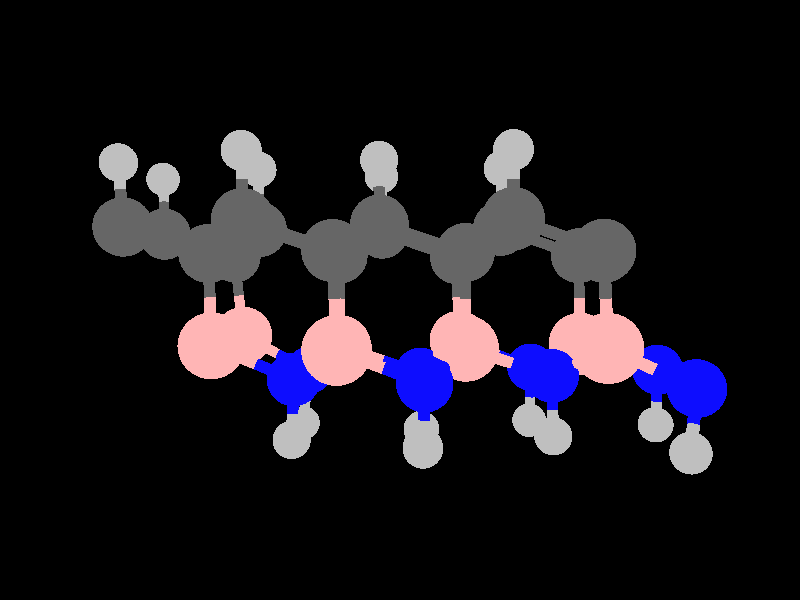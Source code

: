 global_settings {
	ambient_light rgb <0.200000002980232, 0.200000002980232, 0.200000002980232>
	max_trace_level 15
}

background { color rgb <0,0,0> }

camera {
	perspective
	location <-1.70661205047339, -11.7427382514106, 23.1564418439232>
	angle 40
	up <0, 1, 0>
	right <1, 0, 0> * 1.33333333333333
	direction <0, 0, -1> }

light_source {
	<124.829607806658, 109.225903343127, 156.03700743319>
	color rgb <1, 1, 1>
	fade_distance 312.07401486638
	fade_power 0
	parallel
	point_at <-124.829607806658, -109.225903343127, -156.03700743319>
}

light_source {
	<-124.829607806658, 109.225903343127, -78.018503716595>
	color rgb <0.300000011920929, 0.300000011920929, 0.300000011920929>
	fade_distance 312.07401486638
	fade_power 0
	parallel
	point_at <124.829607806658, -109.225903343127, 78.018503716595>
}

#default {
	finish {ambient .8 diffuse 1 specular 1 roughness .005 metallic 0.5}
}

union {
cylinder {
	<0.119996, -9.322886, 5.458678>, 	<0.122137777779737, -9.78648601102879, 5.42546641164357>, 0.1
	pigment { rgbt <0.75, 0.75, 0.75, 0> }
}
cylinder {
	<0.122137777779737, -9.78648601102879, 5.42546641164357>, 	<0.125109, -10.429624, 5.379393>, 0.1
	pigment { rgbt <0.400000005960464, 0.400000005960464, 0.400000005960464, 0> }
}
cylinder {
	<0.125109, -10.429624, 5.379393>, 	<0.835275, -10.6934745, 5.4941215>, 0.1
	pigment { rgbt <0.400000005960464, 0.400000005960464, 0.400000005960464, 0> }
}
cylinder {
	<0.835275, -10.6934745, 5.4941215>, 	<1.545441, -10.957325, 5.60885>, 0.1
	pigment { rgbt <0.400000005960464, 0.400000005960464, 0.400000005960464, 0> }
}
cylinder {
	<1.545441, -10.957325, 5.60885>, 	<1.60564997537264, -11.7107026112767, 5.46492339841486>, 0.1
	pigment { rgbt <0.400000005960464, 0.400000005960464, 0.400000005960464, 0> }
}
cylinder {
	<1.60564997537264, -11.7107026112767, 5.46492339841486>, 	<1.671024, -12.528709, 5.30865>, 0.1
	pigment { rgbt <1, 0.709999978542328, 0.709999978542328, 0> }
}
cylinder {
	<1.671024, -12.528709, 5.30865>, 	<2.39227128596071, -12.8620972836407, 5.5021147073902>, 0.1
	pigment { rgbt <1, 0.709999978542328, 0.709999978542328, 0> }
}
cylinder {
	<2.39227128596071, -12.8620972836407, 5.5021147073902>, 	<3.015622, -13.150234, 5.66932>, 0.1
	pigment { rgbt <0.0500000007450581, 0.0500000007450581, 1, 0> }
}
cylinder {
	<3.015622, -13.150234, 5.66932>, 	<2.92009537565058, -13.709610432524, 5.82816380930456>, 0.1
	pigment { rgbt <0.0500000007450581, 0.0500000007450581, 1, 0> }
}
cylinder {
	<2.92009537565058, -13.709610432524, 5.82816380930456>, 	<2.846453, -14.140839, 5.950618>, 0.1
	pigment { rgbt <0.75, 0.75, 0.75, 0> }
}
cylinder {
	<3.095973, -13.04406, 2.661181>, 	<3.09162245584779, -13.6299268807513, 2.5897414066343>, 0.1
	pigment { rgbt <0.0500000007450581, 0.0500000007450581, 1, 0> }
}
cylinder {
	<3.09162245584779, -13.6299268807513, 2.5897414066343>, 	<3.088267, -14.08179, 2.534642>, 0.1
	pigment { rgbt <0.75, 0.75, 0.75, 0> }
}
cylinder {
	<1.638715, -12.55622, 2.72622>, 	<2.41992619247511, -12.8177427146717, 2.69135369990256>, 0.1
	pigment { rgbt <1, 0.709999978542328, 0.709999978542328, 0> }
}
cylinder {
	<2.41992619247511, -12.8177427146717, 2.69135369990256>, 	<3.095973, -13.04406, 2.661181>, 0.1
	pigment { rgbt <0.0500000007450581, 0.0500000007450581, 1, 0> }
}
cylinder {
	<1.619803, -10.918143, 2.68566>, 	<1.62887814902551, -11.7041938084951, 2.70512320032121>, 0.1
	pigment { rgbt <0.400000005960464, 0.400000005960464, 0.400000005960464, 0> }
}
cylinder {
	<1.62887814902551, -11.7041938084951, 2.70512320032121>, 	<1.638715, -12.55622, 2.72622>, 0.1
	pigment { rgbt <1, 0.709999978542328, 0.709999978542328, 0> }
}
cylinder {
	<0.157577, -10.413383, 2.774258>, 	<0.88869, -10.665763, 2.729959>, 0.1
	pigment { rgbt <0.400000005960464, 0.400000005960464, 0.400000005960464, 0> }
}
cylinder {
	<0.88869, -10.665763, 2.729959>, 	<1.619803, -10.918143, 2.68566>, 0.1
	pigment { rgbt <0.400000005960464, 0.400000005960464, 0.400000005960464, 0> }
}
cylinder {
	<0.175791, -9.302441, 2.765392>, 	<0.168159313337405, -9.76792695829125, 2.7691068640579>, 0.1
	pigment { rgbt <0.75, 0.75, 0.75, 0> }
}
cylinder {
	<0.168159313337405, -9.76792695829125, 2.7691068640579>, 	<0.157577, -10.413383, 2.774258>, 0.1
	pigment { rgbt <0.400000005960464, 0.400000005960464, 0.400000005960464, 0> }
}
cylinder {
	<0.934035, -13.061394, 4.051116>, 	<0.944270543185962, -13.6516525014035, 4.06411380190357>, 0.1
	pigment { rgbt <0.0500000007450581, 0.0500000007450581, 1, 0> }
}
cylinder {
	<0.944270543185962, -13.6516525014035, 4.06411380190357>, 	<0.952166, -14.106964, 4.07414>, 0.1
	pigment { rgbt <0.75, 0.75, 0.75, 0> }
}
cylinder {
	<-0.567244, -12.58362, 4.076085>, 	<0.236275279997865, -12.8393357067285, 4.06272101309133>, 0.1
	pigment { rgbt <1, 0.709999978542328, 0.709999978542328, 0> }
}
cylinder {
	<0.236275279997865, -12.8393357067285, 4.06272101309133>, 	<0.934035, -13.061394, 4.051116>, 0.1
	pigment { rgbt <0.0500000007450581, 0.0500000007450581, 1, 0> }
}
cylinder {
	<-0.570668, -10.916865, 4.077774>, 	<-0.569023791429195, -11.7172425865749, 4.07696294033993>, 0.1
	pigment { rgbt <0.400000005960464, 0.400000005960464, 0.400000005960464, 0> }
}
cylinder {
	<-0.569023791429195, -11.7172425865749, 4.07696294033993>, 	<-0.567244, -12.58362, 4.076085>, 0.1
	pigment { rgbt <1, 0.709999978542328, 0.709999978542328, 0> }
}
cylinder {
	<-2.063426, -10.426097, 4.072155>, 	<-1.317047, -10.671481, 4.0749645>, 0.1
	pigment { rgbt <0.400000005960464, 0.400000005960464, 0.400000005960464, 0> }
}
cylinder {
	<-1.317047, -10.671481, 4.0749645>, 	<-0.570668, -10.916865, 4.077774>, 0.1
	pigment { rgbt <0.400000005960464, 0.400000005960464, 0.400000005960464, 0> }
}
cylinder {
	<-2.069414, -9.312454, 4.088157>, 	<-2.06690386833602, -9.77928609029215, 4.08144906297812>, 0.1
	pigment { rgbt <0.75, 0.75, 0.75, 0> }
}
cylinder {
	<-2.06690386833602, -9.77928609029215, 4.08144906297812>, 	<-2.063426, -10.426097, 4.072155>, 0.1
	pigment { rgbt <0.400000005960464, 0.400000005960464, 0.400000005960464, 0> }
}
cylinder {
	<0.875836, -13.067812, 1.468557>, 	<0.855949406084224, -13.6577474556621, 1.47129398246426>, 0.1
	pigment { rgbt <0.0500000007450581, 0.0500000007450581, 1, 0> }
}
cylinder {
	<0.855949406084224, -13.6577474556621, 1.47129398246426>, 	<0.840611, -14.112761, 1.473405>, 0.1
	pigment { rgbt <0.75, 0.75, 0.75, 0> }
}
cylinder {
	<-0.547314, -12.531674, 1.592437>, 	<0.216026276970077, -12.8192443400303, 1.52599102205597>, 0.1
	pigment { rgbt <1, 0.709999978542328, 0.709999978542328, 0> }
}
cylinder {
	<0.216026276970077, -12.8192443400303, 1.52599102205597>, 	<0.875836, -13.067812, 1.468557>, 0.1
	pigment { rgbt <0.0500000007450581, 0.0500000007450581, 1, 0> }
}
cylinder {
	<-0.602916, -10.916685, 1.518336>, 	<-0.576249282966501, -11.6912336614728, 1.5538748367127>, 0.1
	pigment { rgbt <0.400000005960464, 0.400000005960464, 0.400000005960464, 0> }
}
cylinder {
	<-0.576249282966501, -11.6912336614728, 1.5538748367127>, 	<-0.547314, -12.531674, 1.592437>, 0.1
	pigment { rgbt <1, 0.709999978542328, 0.709999978542328, 0> }
}
cylinder {
	<-2.056575, -10.41976, 1.532173>, 	<-1.3297455, -10.6682225, 1.5252545>, 0.1
	pigment { rgbt <0.400000005960464, 0.400000005960464, 0.400000005960464, 0> }
}
cylinder {
	<-1.3297455, -10.6682225, 1.5252545>, 	<-0.602916, -10.916685, 1.518336>, 0.1
	pigment { rgbt <0.400000005960464, 0.400000005960464, 0.400000005960464, 0> }
}
cylinder {
	<-2.071835, -9.309383, 1.481753>, 	<-2.06544048759396, -9.77467261349187, 1.50288087126558>, 0.1
	pigment { rgbt <0.75, 0.75, 0.75, 0> }
}
cylinder {
	<-2.06544048759396, -9.77467261349187, 1.50288087126558>, 	<-2.056575, -10.41976, 1.532173>, 0.1
	pigment { rgbt <0.400000005960464, 0.400000005960464, 0.400000005960464, 0> }
}
cylinder {
	<-1.305959, -13.098853, 5.352294>, 	<-1.32257203737684, -13.6886449032218, 5.34935870071972>, 0.1
	pigment { rgbt <0.0500000007450581, 0.0500000007450581, 1, 0> }
}
cylinder {
	<-1.32257203737684, -13.6886449032218, 5.34935870071972>, 	<-1.335384, -14.143492, 5.347095>, 0.1
	pigment { rgbt <0.75, 0.75, 0.75, 0> }
}
cylinder {
	<-2.73783, -12.5647, 5.251208>, 	<-1.97000827292173, -12.851132422323, 5.30541401932956>, 0.1
	pigment { rgbt <1, 0.709999978542328, 0.709999978542328, 0> }
}
cylinder {
	<-1.97000827292173, -12.851132422323, 5.30541401932956>, 	<-1.305959, -13.098853, 5.352294>, 0.1
	pigment { rgbt <0.0500000007450581, 0.0500000007450581, 1, 0> }
}
cylinder {
	<-2.797939, -10.941312, 5.336772>, 	<-2.76910386023011, -11.7200742465982, 5.29572573572558>, 0.1
	pigment { rgbt <0.400000005960464, 0.400000005960464, 0.400000005960464, 0> }
}
cylinder {
	<-2.76910386023011, -11.7200742465982, 5.29572573572558>, 	<-2.73783, -12.5647, 5.251208>, 0.1
	pigment { rgbt <1, 0.709999978542328, 0.709999978542328, 0> }
}
cylinder {
	<-4.256092, -10.438891, 5.335986>, 	<-3.5270155, -10.6901015, 5.336379>, 0.1
	pigment { rgbt <0.400000005960464, 0.400000005960464, 0.400000005960464, 0> }
}
cylinder {
	<-3.5270155, -10.6901015, 5.336379>, 	<-2.797939, -10.941312, 5.336772>, 0.1
	pigment { rgbt <0.400000005960464, 0.400000005960464, 0.400000005960464, 0> }
}
cylinder {
	<-4.270204, -9.328075, 5.395273>, 	<-4.26428965876533, -9.7936181457575, 5.370425809752>, 0.1
	pigment { rgbt <0.75, 0.75, 0.75, 0> }
}
cylinder {
	<-4.26428965876533, -9.7936181457575, 5.370425809752>, 	<-4.256092, -10.438891, 5.335986>, 0.1
	pigment { rgbt <0.400000005960464, 0.400000005960464, 0.400000005960464, 0> }
}
cylinder {
	<-1.327972, -13.091176, 2.789521>, 	<-1.31762954223092, -13.6811573258068, 2.77002558001421>, 0.1
	pigment { rgbt <0.0500000007450581, 0.0500000007450581, 1, 0> }
}
cylinder {
	<-1.31762954223092, -13.6811573258068, 2.77002558001421>, 	<-1.309652, -14.136233, 2.754988>, 0.1
	pigment { rgbt <0.75, 0.75, 0.75, 0> }
}
cylinder {
	<-2.81791, -12.601987, 2.769229>, 	<-2.02021485322747, -12.8638929928363, 2.78009309630354>, 0.1
	pigment { rgbt <1, 0.709999978542328, 0.709999978542328, 0> }
}
cylinder {
	<-2.02021485322747, -12.8638929928363, 2.78009309630354>, 	<-1.327972, -13.091176, 2.789521>, 0.1
	pigment { rgbt <0.0500000007450581, 0.0500000007450581, 1, 0> }
}
cylinder {
	<-2.817943, -10.924454, 2.781397>, 	<-2.81792714915048, -11.730221368093, 2.77555235948625>, 0.1
	pigment { rgbt <0.400000005960464, 0.400000005960464, 0.400000005960464, 0> }
}
cylinder {
	<-2.81792714915048, -11.730221368093, 2.77555235948625>, 	<-2.81791, -12.601987, 2.769229>, 0.1
	pigment { rgbt <1, 0.709999978542328, 0.709999978542328, 0> }
}
cylinder {
	<-4.315974, -10.437489, 2.775217>, 	<-3.5669585, -10.6809715, 2.778307>, 0.1
	pigment { rgbt <0.400000005960464, 0.400000005960464, 0.400000005960464, 0> }
}
cylinder {
	<-3.5669585, -10.6809715, 2.778307>, 	<-2.817943, -10.924454, 2.781397>, 0.1
	pigment { rgbt <0.400000005960464, 0.400000005960464, 0.400000005960464, 0> }
}
cylinder {
	<-4.327189, -9.324101, 2.784517>, 	<-4.32248797967646, -9.79080270450192, 2.78061869513964>, 0.1
	pigment { rgbt <0.75, 0.75, 0.75, 0> }
}
cylinder {
	<-4.32248797967646, -9.79080270450192, 2.78061869513964>, 	<-4.315974, -10.437489, 2.775217>, 0.1
	pigment { rgbt <0.400000005960464, 0.400000005960464, 0.400000005960464, 0> }
}
cylinder {
	<-3.551578, -13.123149, 4.068464>, 	<-3.5702887792122, -13.7124095306381, 4.08618783204835>, 0.1
	pigment { rgbt <0.0500000007450581, 0.0500000007450581, 1, 0> }
}
cylinder {
	<-3.5702887792122, -13.7124095306381, 4.08618783204835>, 	<-3.584717, -14.166799, 4.099855>, 0.1
	pigment { rgbt <0.75, 0.75, 0.75, 0> }
}
cylinder {
	<-4.960764, -12.533023, 4.182613>, 	<-4.20512085283859, -12.8494643128301, 4.12140325933743>, 0.1
	pigment { rgbt <1, 0.709999978542328, 0.709999978542328, 0> }
}
cylinder {
	<-4.20512085283859, -12.8494643128301, 4.12140325933743>, 	<-3.551578, -13.123149, 4.068464>, 0.1
	pigment { rgbt <0.0500000007450581, 0.0500000007450581, 1, 0> }
}
cylinder {
	<-5.031909, -10.937075, 4.096782>, 	<-4.99780401508117, -11.7021292198502, 4.13792705531757>, 0.1
	pigment { rgbt <0.400000005960464, 0.400000005960464, 0.400000005960464, 0> }
}
cylinder {
	<-4.99780401508117, -11.7021292198502, 4.13792705531757>, 	<-4.960764, -12.533023, 4.182613>, 0.1
	pigment { rgbt <1, 0.709999978542328, 0.709999978542328, 0> }
}
cylinder {
	<-6.482976, -10.484594, 4.205275>, 	<-5.7574425, -10.7108345, 4.1510285>, 0.1
	pigment { rgbt <0.400000005960464, 0.400000005960464, 0.400000005960464, 0> }
}
cylinder {
	<-5.7574425, -10.7108345, 4.1510285>, 	<-5.031909, -10.937075, 4.096782>, 0.1
	pigment { rgbt <0.400000005960464, 0.400000005960464, 0.400000005960464, 0> }
}
cylinder {
	<-6.557629, -9.375772, 4.218659>, 	<-6.52634775155035, -9.84039279847338, 4.21305080971629>, 0.1
	pigment { rgbt <0.75, 0.75, 0.75, 0> }
}
cylinder {
	<-6.52634775155035, -9.84039279847338, 4.21305080971629>, 	<-6.482976, -10.484594, 4.205275>, 0.1
	pigment { rgbt <0.400000005960464, 0.400000005960464, 0.400000005960464, 0> }
}
cylinder {
	<-3.503942, -13.131415, 1.465717>, 	<-3.56950152888578, -13.7172610754196, 1.47405289124636>, 0.1
	pigment { rgbt <0.0500000007450581, 0.0500000007450581, 1, 0> }
}
cylinder {
	<-3.56950152888578, -13.7172610754196, 1.47405289124636>, 	<-3.620049, -14.168958, 1.48048>, 0.1
	pigment { rgbt <0.75, 0.75, 0.75, 0> }
}
cylinder {
	<-4.843235, -12.455401, 1.164055>, 	<-4.12501460880727, -12.8179258840483, 1.3258267703654>, 0.1
	pigment { rgbt <1, 0.709999978542328, 0.709999978542328, 0> }
}
cylinder {
	<-4.12501460880727, -12.8179258840483, 1.3258267703654>, 	<-3.503942, -13.131415, 1.465717>, 0.1
	pigment { rgbt <0.0500000007450581, 0.0500000007450581, 1, 0> }
}
cylinder {
	<-4.976503, -10.886457, 1.424301>, 	<-4.91262461837137, -11.6384875218503, 1.29955917671666>, 0.1
	pigment { rgbt <0.400000005960464, 0.400000005960464, 0.400000005960464, 0> }
}
cylinder {
	<-4.91262461837137, -11.6384875218503, 1.29955917671666>, 	<-4.843235, -12.455401, 1.164055>, 0.1
	pigment { rgbt <1, 0.709999978542328, 0.709999978542328, 0> }
}
cylinder {
	<-6.408839, -10.427615, 1.200833>, 	<-5.692671, -10.657036, 1.312567>, 0.1
	pigment { rgbt <0.400000005960464, 0.400000005960464, 0.400000005960464, 0> }
}
cylinder {
	<-5.692671, -10.657036, 1.312567>, 	<-4.976503, -10.886457, 1.424301>, 0.1
	pigment { rgbt <0.400000005960464, 0.400000005960464, 0.400000005960464, 0> }
}
cylinder {
	<-6.457323, -9.32298, 1.116318>, 	<-6.43701595030839, -9.78564557701697, 1.15171628200409>, 0.1
	pigment { rgbt <0.75, 0.75, 0.75, 0> }
}
cylinder {
	<-6.43701595030839, -9.78564557701697, 1.15171628200409>, 	<-6.408839, -10.427615, 1.200833>, 0.1
	pigment { rgbt <0.400000005960464, 0.400000005960464, 0.400000005960464, 0> }
}
cylinder {
	<1.638715, -12.55622, 2.72622>, 	<1.23008892221981, -12.8302475094526, 2.05256939635346>, 0.1
	pigment { rgbt <1, 0.709999978542328, 0.709999978542328, 0> }
}
cylinder {
	<1.23008892221981, -12.8302475094526, 2.05256939635346>, 	<0.875836, -13.067812, 1.468557>, 0.1
	pigment { rgbt <0.0500000007450581, 0.0500000007450581, 1, 0> }
}
cylinder {
	<1.638715, -12.55622, 2.72622>, 	<1.2616749965219, -12.8265140437036, 3.43510742755311>, 0.1
	pigment { rgbt <1, 0.709999978542328, 0.709999978542328, 0> }
}
cylinder {
	<1.2616749965219, -12.8265140437036, 3.43510742755311>, 	<0.934035, -13.061394, 4.051116>, 0.1
	pigment { rgbt <0.0500000007450581, 0.0500000007450581, 1, 0> }
}
cylinder {
	<1.671024, -12.528709, 5.30865>, 	<1.27617232322459, -12.8141020865225, 4.63490940346181>, 0.1
	pigment { rgbt <1, 0.709999978542328, 0.709999978542328, 0> }
}
cylinder {
	<1.27617232322459, -12.8141020865225, 4.63490940346181>, 	<0.934035, -13.061394, 4.051116>, 0.1
	pigment { rgbt <0.0500000007450581, 0.0500000007450581, 1, 0> }
}
cylinder {
	<-0.567244, -12.58362, 4.076085>, 	<-0.962848892998817, -12.8595433206777, 4.75953467259244>, 0.1
	pigment { rgbt <1, 0.709999978542328, 0.709999978542328, 0> }
}
cylinder {
	<-0.962848892998817, -12.8595433206777, 4.75953467259244>, 	<-1.305959, -13.098853, 5.352294>, 0.1
	pigment { rgbt <0.0500000007450581, 0.0500000007450581, 1, 0> }
}
cylinder {
	<-0.567244, -12.58362, 4.076085>, 	<-0.974355678231143, -12.8552439903833, 3.38756659500929>, 0.1
	pigment { rgbt <1, 0.709999978542328, 0.709999978542328, 0> }
}
cylinder {
	<-0.974355678231143, -12.8552439903833, 3.38756659500929>, 	<-1.327972, -13.091176, 2.789521>, 0.1
	pigment { rgbt <0.0500000007450581, 0.0500000007450581, 1, 0> }
}
cylinder {
	<-0.547314, -12.531674, 1.592437>, 	<-0.965873211568093, -12.8316577521562, 2.23426803897069>, 0.1
	pigment { rgbt <1, 0.709999978542328, 0.709999978542328, 0> }
}
cylinder {
	<-0.965873211568093, -12.8316577521562, 2.23426803897069>, 	<-1.327972, -13.091176, 2.789521>, 0.1
	pigment { rgbt <0.0500000007450581, 0.0500000007450581, 1, 0> }
}
cylinder {
	<-2.81791, -12.601987, 2.769229>, 	<-3.18525069764602, -12.8854729756882, 2.07125425906961>, 0.1
	pigment { rgbt <1, 0.709999978542328, 0.709999978542328, 0> }
}
cylinder {
	<-3.18525069764602, -12.8854729756882, 2.07125425906961>, 	<-3.503942, -13.131415, 1.465717>, 0.1
	pigment { rgbt <0.0500000007450581, 0.0500000007450581, 1, 0> }
}
cylinder {
	<-2.81791, -12.601987, 2.769229>, 	<-3.21050756112898, -12.8808691785237, 3.46447057021078>, 0.1
	pigment { rgbt <1, 0.709999978542328, 0.709999978542328, 0> }
}
cylinder {
	<-3.21050756112898, -12.8808691785237, 3.46447057021078>, 	<-3.551578, -13.123149, 4.068464>, 0.1
	pigment { rgbt <0.0500000007450581, 0.0500000007450581, 1, 0> }
}
cylinder {
	<-2.73783, -12.5647, 5.251208>, 	<-3.17402238512659, -12.8640447618692, 4.61722312218258>, 0.1
	pigment { rgbt <1, 0.709999978542328, 0.709999978542328, 0> }
}
cylinder {
	<-3.17402238512659, -12.8640447618692, 4.61722312218258>, 	<-3.551578, -13.123149, 4.068464>, 0.1
	pigment { rgbt <0.0500000007450581, 0.0500000007450581, 1, 0> }
}
cylinder {
	<0.157577, -10.413383, 2.774258>, 	<-0.2226695, -10.665034, 2.146297>, 0.1
	pigment { rgbt <0.400000005960464, 0.400000005960464, 0.400000005960464, 0> }
}
cylinder {
	<-0.2226695, -10.665034, 2.146297>, 	<-0.602916, -10.916685, 1.518336>, 0.1
	pigment { rgbt <0.400000005960464, 0.400000005960464, 0.400000005960464, 0> }
}
cylinder {
	<-2.817943, -10.924454, 2.781397>, 	<-2.437259, -10.672107, 2.156785>, 0.1
	pigment { rgbt <0.400000005960464, 0.400000005960464, 0.400000005960464, 0> }
}
cylinder {
	<-2.437259, -10.672107, 2.156785>, 	<-2.056575, -10.41976, 1.532173>, 0.1
	pigment { rgbt <0.400000005960464, 0.400000005960464, 0.400000005960464, 0> }
}
cylinder {
	<-2.817943, -10.924454, 2.781397>, 	<-2.4406845, -10.6752755, 3.426776>, 0.1
	pigment { rgbt <0.400000005960464, 0.400000005960464, 0.400000005960464, 0> }
}
cylinder {
	<-2.4406845, -10.6752755, 3.426776>, 	<-2.063426, -10.426097, 4.072155>, 0.1
	pigment { rgbt <0.400000005960464, 0.400000005960464, 0.400000005960464, 0> }
}
cylinder {
	<-0.570668, -10.916865, 4.077774>, 	<-0.2065455, -10.665124, 3.426016>, 0.1
	pigment { rgbt <0.400000005960464, 0.400000005960464, 0.400000005960464, 0> }
}
cylinder {
	<-0.2065455, -10.665124, 3.426016>, 	<0.157577, -10.413383, 2.774258>, 0.1
	pigment { rgbt <0.400000005960464, 0.400000005960464, 0.400000005960464, 0> }
}
cylinder {
	<-0.570668, -10.916865, 4.077774>, 	<-0.2227795, -10.6732445, 4.7285835>, 0.1
	pigment { rgbt <0.400000005960464, 0.400000005960464, 0.400000005960464, 0> }
}
cylinder {
	<-0.2227795, -10.6732445, 4.7285835>, 	<0.125109, -10.429624, 5.379393>, 0.1
	pigment { rgbt <0.400000005960464, 0.400000005960464, 0.400000005960464, 0> }
}
cylinder {
	<-2.797939, -10.941312, 5.336772>, 	<-2.4306825, -10.6837045, 4.7044635>, 0.1
	pigment { rgbt <0.400000005960464, 0.400000005960464, 0.400000005960464, 0> }
}
cylinder {
	<-2.4306825, -10.6837045, 4.7044635>, 	<-2.063426, -10.426097, 4.072155>, 0.1
	pigment { rgbt <0.400000005960464, 0.400000005960464, 0.400000005960464, 0> }
}
cylinder {
	<-5.031909, -10.937075, 4.096782>, 	<-4.6739415, -10.687282, 3.4359995>, 0.1
	pigment { rgbt <0.400000005960464, 0.400000005960464, 0.400000005960464, 0> }
}
cylinder {
	<-4.6739415, -10.687282, 3.4359995>, 	<-4.315974, -10.437489, 2.775217>, 0.1
	pigment { rgbt <0.400000005960464, 0.400000005960464, 0.400000005960464, 0> }
}
cylinder {
	<-4.976503, -10.886457, 1.424301>, 	<-4.6462385, -10.661973, 2.099759>, 0.1
	pigment { rgbt <0.400000005960464, 0.400000005960464, 0.400000005960464, 0> }
}
cylinder {
	<-4.6462385, -10.661973, 2.099759>, 	<-4.315974, -10.437489, 2.775217>, 0.1
	pigment { rgbt <0.400000005960464, 0.400000005960464, 0.400000005960464, 0> }
}
cylinder {
	<-5.031909, -10.937075, 4.096782>, 	<-4.6440005, -10.687983, 4.716384>, 0.1
	pigment { rgbt <0.400000005960464, 0.400000005960464, 0.400000005960464, 0> }
}
cylinder {
	<-4.6440005, -10.687983, 4.716384>, 	<-4.256092, -10.438891, 5.335986>, 0.1
	pigment { rgbt <0.400000005960464, 0.400000005960464, 0.400000005960464, 0> }
}
sphere {
	<2.846453, -14.140839, 5.950618>, 0.33
	pigment { rgbt <0.75, 0.75, 0.75,0> }
}
sphere {
	<3.015622, -13.150234, 5.66932>, 0.465
	pigment { rgbt <0.0500000007450581, 0.0500000007450581, 1,0> }
}
sphere {
	<1.671024, -12.528709, 5.30865>, 0.576
	pigment { rgbt <1, 0.709999978542328, 0.709999978542328,0> }
}
sphere {
	<1.545441, -10.957325, 5.60885>, 0.51
	pigment { rgbt <0.400000005960464, 0.400000005960464, 0.400000005960464,0> }
}
sphere {
	<0.125109, -10.429624, 5.379393>, 0.51
	pigment { rgbt <0.400000005960464, 0.400000005960464, 0.400000005960464,0> }
}
sphere {
	<0.119996, -9.322886, 5.458678>, 0.33
	pigment { rgbt <0.75, 0.75, 0.75,0> }
}
sphere {
	<3.088267, -14.08179, 2.534642>, 0.33
	pigment { rgbt <0.75, 0.75, 0.75,0> }
}
sphere {
	<3.095973, -13.04406, 2.661181>, 0.465
	pigment { rgbt <0.0500000007450581, 0.0500000007450581, 1,0> }
}
sphere {
	<1.638715, -12.55622, 2.72622>, 0.576
	pigment { rgbt <1, 0.709999978542328, 0.709999978542328,0> }
}
sphere {
	<1.619803, -10.918143, 2.68566>, 0.51
	pigment { rgbt <0.400000005960464, 0.400000005960464, 0.400000005960464,0> }
}
sphere {
	<0.157577, -10.413383, 2.774258>, 0.51
	pigment { rgbt <0.400000005960464, 0.400000005960464, 0.400000005960464,0> }
}
sphere {
	<0.175791, -9.302441, 2.765392>, 0.33
	pigment { rgbt <0.75, 0.75, 0.75,0> }
}
sphere {
	<0.952166, -14.106964, 4.07414>, 0.33
	pigment { rgbt <0.75, 0.75, 0.75,0> }
}
sphere {
	<0.934035, -13.061394, 4.051116>, 0.465
	pigment { rgbt <0.0500000007450581, 0.0500000007450581, 1,0> }
}
sphere {
	<-0.567244, -12.58362, 4.076085>, 0.576
	pigment { rgbt <1, 0.709999978542328, 0.709999978542328,0> }
}
sphere {
	<-0.570668, -10.916865, 4.077774>, 0.51
	pigment { rgbt <0.400000005960464, 0.400000005960464, 0.400000005960464,0> }
}
sphere {
	<-2.063426, -10.426097, 4.072155>, 0.51
	pigment { rgbt <0.400000005960464, 0.400000005960464, 0.400000005960464,0> }
}
sphere {
	<-2.069414, -9.312454, 4.088157>, 0.33
	pigment { rgbt <0.75, 0.75, 0.75,0> }
}
sphere {
	<0.840611, -14.112761, 1.473405>, 0.33
	pigment { rgbt <0.75, 0.75, 0.75,0> }
}
sphere {
	<0.875836, -13.067812, 1.468557>, 0.465
	pigment { rgbt <0.0500000007450581, 0.0500000007450581, 1,0> }
}
sphere {
	<-0.547314, -12.531674, 1.592437>, 0.576
	pigment { rgbt <1, 0.709999978542328, 0.709999978542328,0> }
}
sphere {
	<-0.602916, -10.916685, 1.518336>, 0.51
	pigment { rgbt <0.400000005960464, 0.400000005960464, 0.400000005960464,0> }
}
sphere {
	<-2.056575, -10.41976, 1.532173>, 0.51
	pigment { rgbt <0.400000005960464, 0.400000005960464, 0.400000005960464,0> }
}
sphere {
	<-2.071835, -9.309383, 1.481753>, 0.33
	pigment { rgbt <0.75, 0.75, 0.75,0> }
}
sphere {
	<-1.335384, -14.143492, 5.347095>, 0.33
	pigment { rgbt <0.75, 0.75, 0.75,0> }
}
sphere {
	<-1.305959, -13.098853, 5.352294>, 0.465
	pigment { rgbt <0.0500000007450581, 0.0500000007450581, 1,0> }
}
sphere {
	<-2.73783, -12.5647, 5.251208>, 0.576
	pigment { rgbt <1, 0.709999978542328, 0.709999978542328,0> }
}
sphere {
	<-2.797939, -10.941312, 5.336772>, 0.51
	pigment { rgbt <0.400000005960464, 0.400000005960464, 0.400000005960464,0> }
}
sphere {
	<-4.256092, -10.438891, 5.335986>, 0.51
	pigment { rgbt <0.400000005960464, 0.400000005960464, 0.400000005960464,0> }
}
sphere {
	<-4.270204, -9.328075, 5.395273>, 0.33
	pigment { rgbt <0.75, 0.75, 0.75,0> }
}
sphere {
	<-1.309652, -14.136233, 2.754988>, 0.33
	pigment { rgbt <0.75, 0.75, 0.75,0> }
}
sphere {
	<-1.327972, -13.091176, 2.789521>, 0.465
	pigment { rgbt <0.0500000007450581, 0.0500000007450581, 1,0> }
}
sphere {
	<-2.81791, -12.601987, 2.769229>, 0.576
	pigment { rgbt <1, 0.709999978542328, 0.709999978542328,0> }
}
sphere {
	<-2.817943, -10.924454, 2.781397>, 0.51
	pigment { rgbt <0.400000005960464, 0.400000005960464, 0.400000005960464,0> }
}
sphere {
	<-4.315974, -10.437489, 2.775217>, 0.51
	pigment { rgbt <0.400000005960464, 0.400000005960464, 0.400000005960464,0> }
}
sphere {
	<-4.327189, -9.324101, 2.784517>, 0.33
	pigment { rgbt <0.75, 0.75, 0.75,0> }
}
sphere {
	<-3.584717, -14.166799, 4.099855>, 0.33
	pigment { rgbt <0.75, 0.75, 0.75,0> }
}
sphere {
	<-3.551578, -13.123149, 4.068464>, 0.465
	pigment { rgbt <0.0500000007450581, 0.0500000007450581, 1,0> }
}
sphere {
	<-4.960764, -12.533023, 4.182613>, 0.576
	pigment { rgbt <1, 0.709999978542328, 0.709999978542328,0> }
}
sphere {
	<-5.031909, -10.937075, 4.096782>, 0.51
	pigment { rgbt <0.400000005960464, 0.400000005960464, 0.400000005960464,0> }
}
sphere {
	<-6.482976, -10.484594, 4.205275>, 0.51
	pigment { rgbt <0.400000005960464, 0.400000005960464, 0.400000005960464,0> }
}
sphere {
	<-6.557629, -9.375772, 4.218659>, 0.33
	pigment { rgbt <0.75, 0.75, 0.75,0> }
}
sphere {
	<-3.620049, -14.168958, 1.48048>, 0.33
	pigment { rgbt <0.75, 0.75, 0.75,0> }
}
sphere {
	<-3.503942, -13.131415, 1.465717>, 0.465
	pigment { rgbt <0.0500000007450581, 0.0500000007450581, 1,0> }
}
sphere {
	<-4.843235, -12.455401, 1.164055>, 0.576
	pigment { rgbt <1, 0.709999978542328, 0.709999978542328,0> }
}
sphere {
	<-4.976503, -10.886457, 1.424301>, 0.51
	pigment { rgbt <0.400000005960464, 0.400000005960464, 0.400000005960464,0> }
}
sphere {
	<-6.408839, -10.427615, 1.200833>, 0.51
	pigment { rgbt <0.400000005960464, 0.400000005960464, 0.400000005960464,0> }
}
sphere {
	<-6.457323, -9.32298, 1.116318>, 0.33
	pigment { rgbt <0.75, 0.75, 0.75,0> }
}
}
merge {
}
